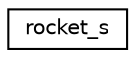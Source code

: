 digraph "Graphical Class Hierarchy"
{
 // LATEX_PDF_SIZE
  edge [fontname="Helvetica",fontsize="10",labelfontname="Helvetica",labelfontsize="10"];
  node [fontname="Helvetica",fontsize="10",shape=record];
  rankdir="LR";
  Node0 [label="rocket_s",height=0.2,width=0.4,color="black", fillcolor="white", style="filled",URL="$structrocket__s.html",tooltip=" "];
}
